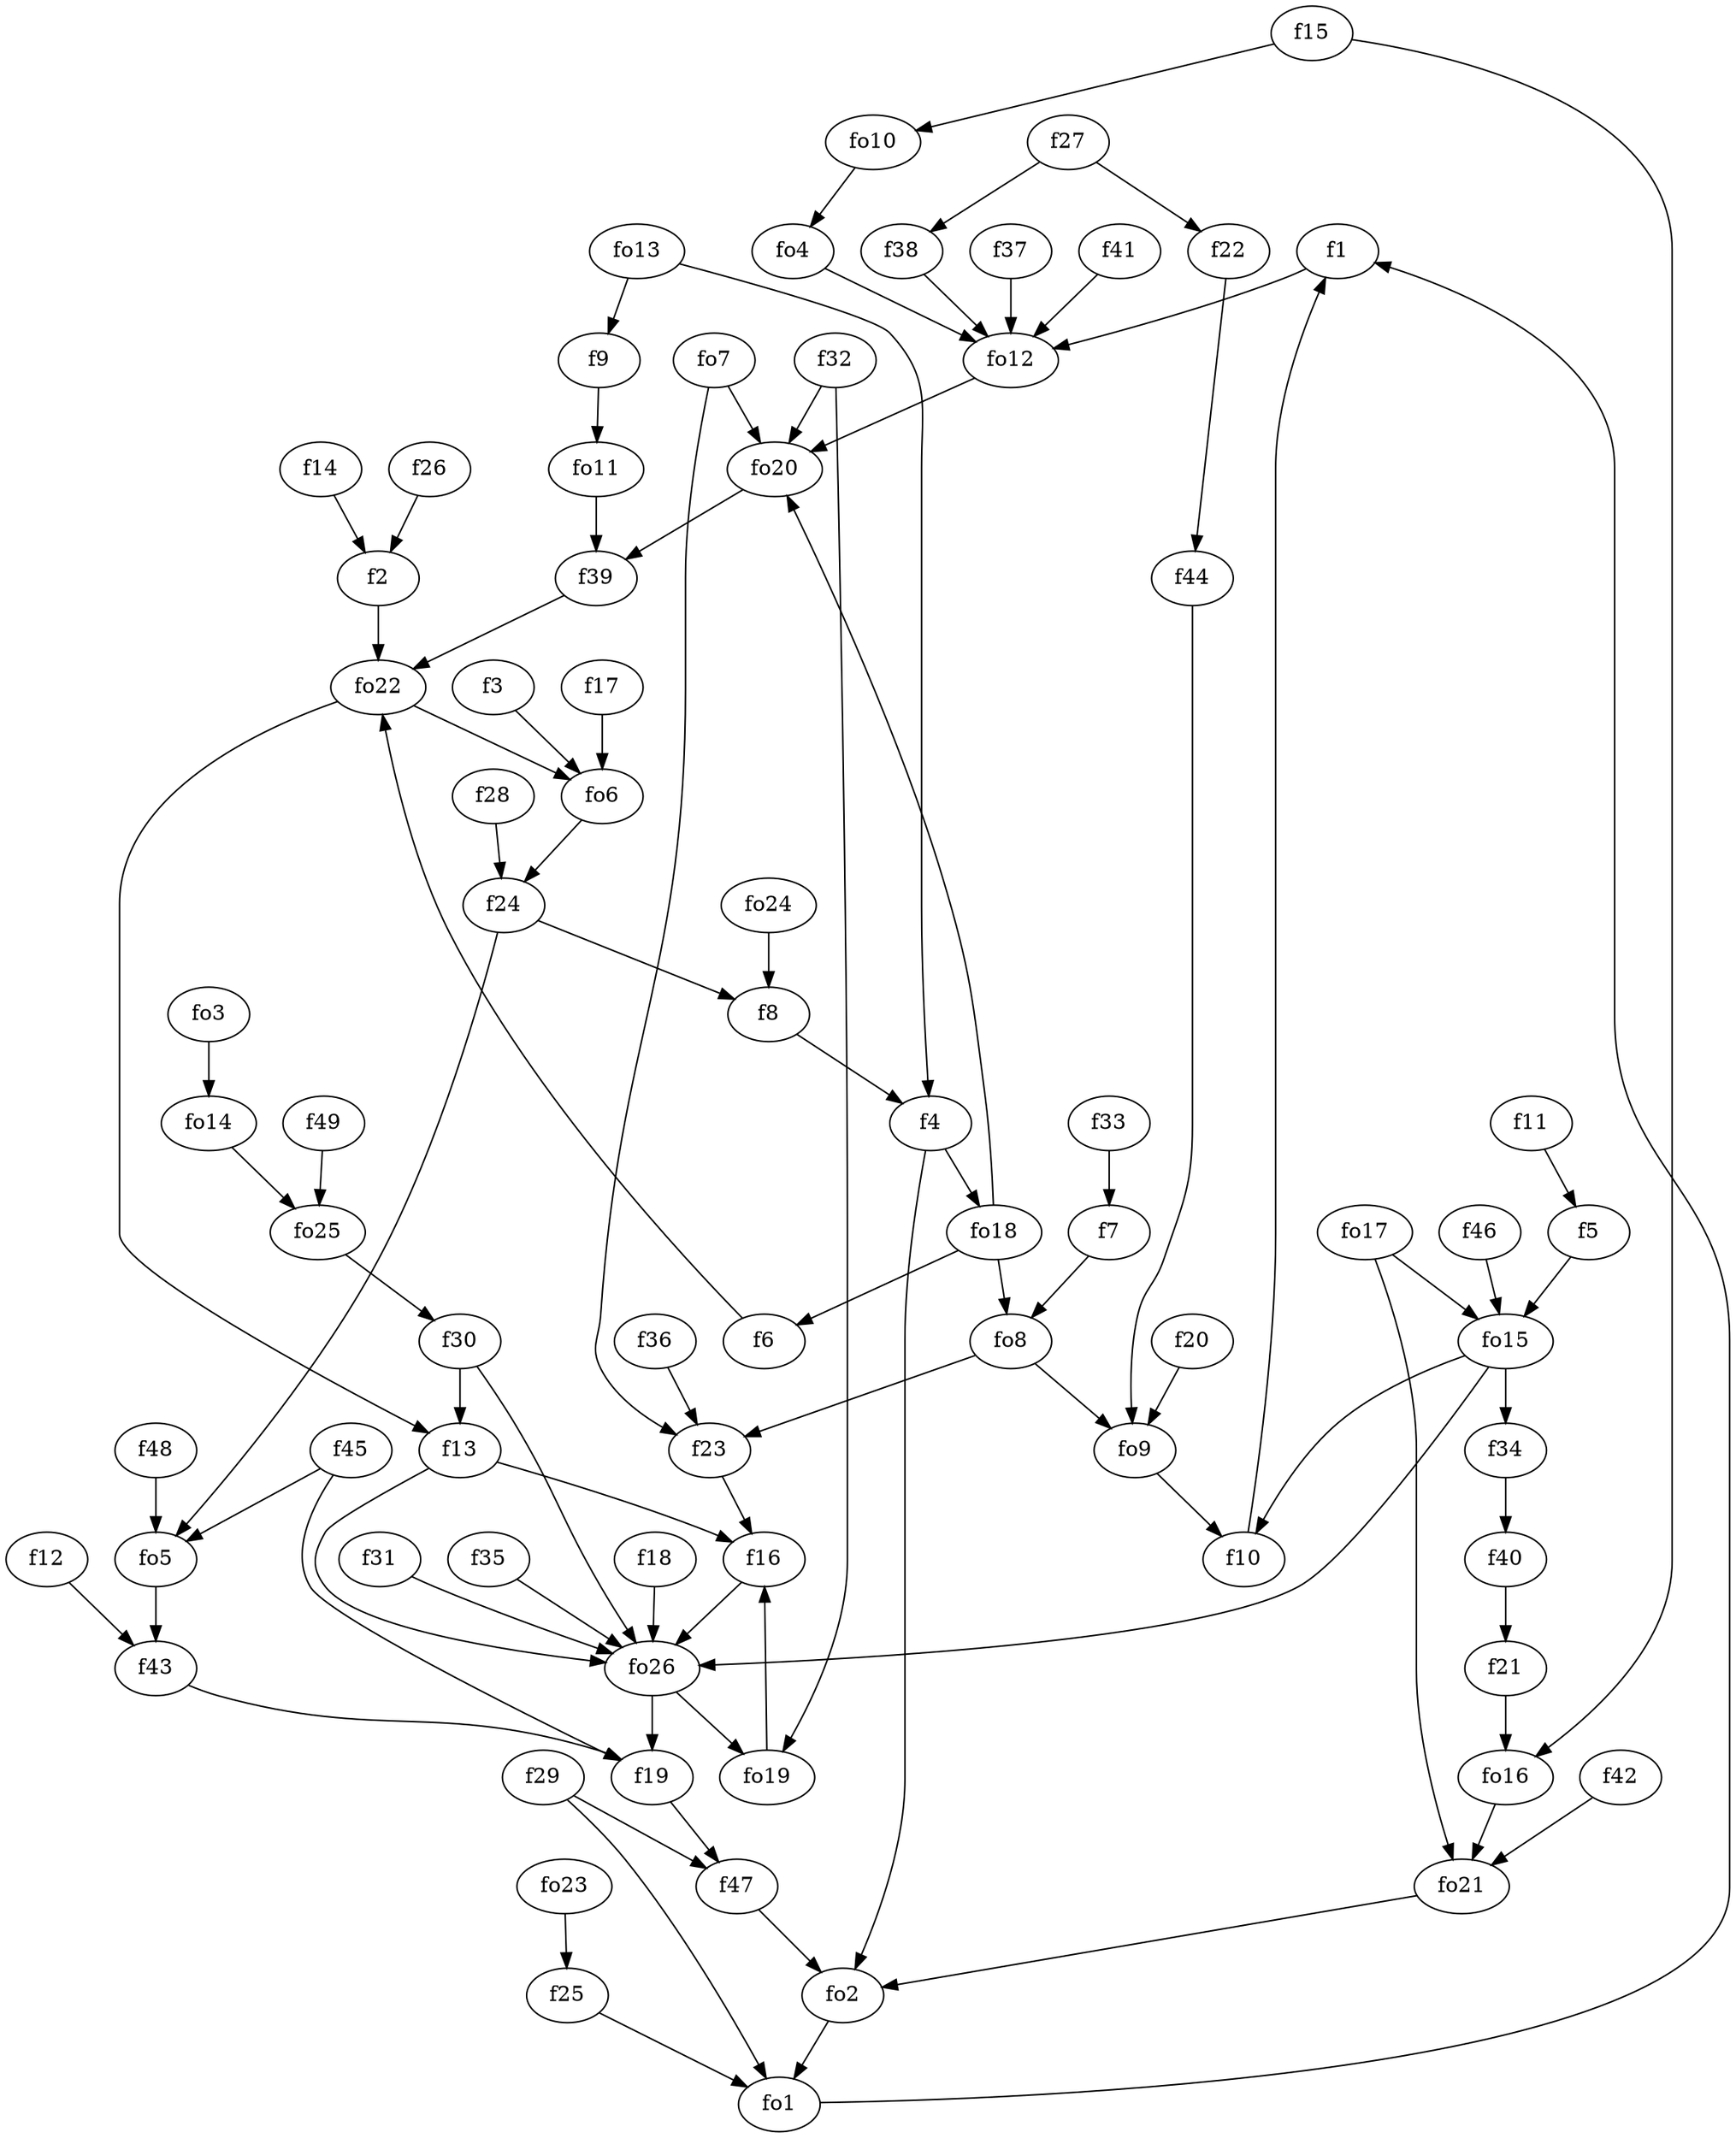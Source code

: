 strict digraph  {
f1;
f2;
f3;
f4;
f5;
f6;
f7;
f8;
f9;
f10;
f11;
f12;
f13;
f14;
f15;
f16;
f17;
f18;
f19;
f20;
f21;
f22;
f23;
f24;
f25;
f26;
f27;
f28;
f29;
f30;
f31;
f32;
f33;
f34;
f35;
f36;
f37;
f38;
f39;
f40;
f41;
f42;
f43;
f44;
f45;
f46;
f47;
f48;
f49;
fo1;
fo2;
fo3;
fo4;
fo5;
fo6;
fo7;
fo8;
fo9;
fo10;
fo11;
fo12;
fo13;
fo14;
fo15;
fo16;
fo17;
fo18;
fo19;
fo20;
fo21;
fo22;
fo23;
fo24;
fo25;
fo26;
f1 -> fo12  [weight=2];
f2 -> fo22  [weight=2];
f3 -> fo6  [weight=2];
f4 -> fo2  [weight=2];
f4 -> fo18  [weight=2];
f5 -> fo15  [weight=2];
f6 -> fo22  [weight=2];
f7 -> fo8  [weight=2];
f8 -> f4  [weight=2];
f9 -> fo11  [weight=2];
f10 -> f1  [weight=2];
f11 -> f5  [weight=2];
f12 -> f43  [weight=2];
f13 -> f16  [weight=2];
f13 -> fo26  [weight=2];
f14 -> f2  [weight=2];
f15 -> fo16  [weight=2];
f15 -> fo10  [weight=2];
f16 -> fo26  [weight=2];
f17 -> fo6  [weight=2];
f18 -> fo26  [weight=2];
f19 -> f47  [weight=2];
f20 -> fo9  [weight=2];
f21 -> fo16  [weight=2];
f22 -> f44  [weight=2];
f23 -> f16  [weight=2];
f24 -> f8  [weight=2];
f24 -> fo5  [weight=2];
f25 -> fo1  [weight=2];
f26 -> f2  [weight=2];
f27 -> f38  [weight=2];
f27 -> f22  [weight=2];
f28 -> f24  [weight=2];
f29 -> f47  [weight=2];
f29 -> fo1  [weight=2];
f30 -> f13  [weight=2];
f30 -> fo26  [weight=2];
f31 -> fo26  [weight=2];
f32 -> fo19  [weight=2];
f32 -> fo20  [weight=2];
f33 -> f7  [weight=2];
f34 -> f40  [weight=2];
f35 -> fo26  [weight=2];
f36 -> f23  [weight=2];
f37 -> fo12  [weight=2];
f38 -> fo12  [weight=2];
f39 -> fo22  [weight=2];
f40 -> f21  [weight=2];
f41 -> fo12  [weight=2];
f42 -> fo21  [weight=2];
f43 -> f19  [weight=2];
f44 -> fo9  [weight=2];
f45 -> fo5  [weight=2];
f45 -> f19  [weight=2];
f46 -> fo15  [weight=2];
f47 -> fo2  [weight=2];
f48 -> fo5  [weight=2];
f49 -> fo25  [weight=2];
fo1 -> f1  [weight=2];
fo2 -> fo1  [weight=2];
fo3 -> fo14  [weight=2];
fo4 -> fo12  [weight=2];
fo5 -> f43  [weight=2];
fo6 -> f24  [weight=2];
fo7 -> f23  [weight=2];
fo7 -> fo20  [weight=2];
fo8 -> f23  [weight=2];
fo8 -> fo9  [weight=2];
fo9 -> f10  [weight=2];
fo10 -> fo4  [weight=2];
fo11 -> f39  [weight=2];
fo12 -> fo20  [weight=2];
fo13 -> f4  [weight=2];
fo13 -> f9  [weight=2];
fo14 -> fo25  [weight=2];
fo15 -> f34  [weight=2];
fo15 -> fo26  [weight=2];
fo15 -> f10  [weight=2];
fo16 -> fo21  [weight=2];
fo17 -> fo21  [weight=2];
fo17 -> fo15  [weight=2];
fo18 -> fo20  [weight=2];
fo18 -> fo8  [weight=2];
fo18 -> f6  [weight=2];
fo19 -> f16  [weight=2];
fo20 -> f39  [weight=2];
fo21 -> fo2  [weight=2];
fo22 -> f13  [weight=2];
fo22 -> fo6  [weight=2];
fo23 -> f25  [weight=2];
fo24 -> f8  [weight=2];
fo25 -> f30  [weight=2];
fo26 -> f19  [weight=2];
fo26 -> fo19  [weight=2];
}
